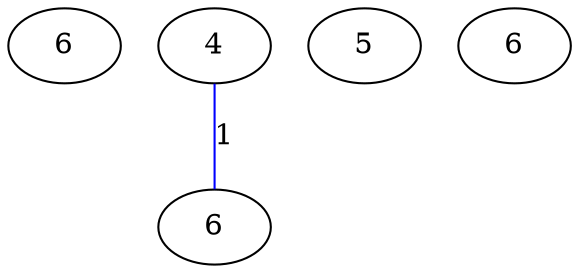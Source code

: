 graph G {
	0 [label="6"];
	1 [label="4"];
	2 [label="6"];
	3 [label="5"];
	4 [label="6"];
	1 -- 2 [label="1", color=blue];
}